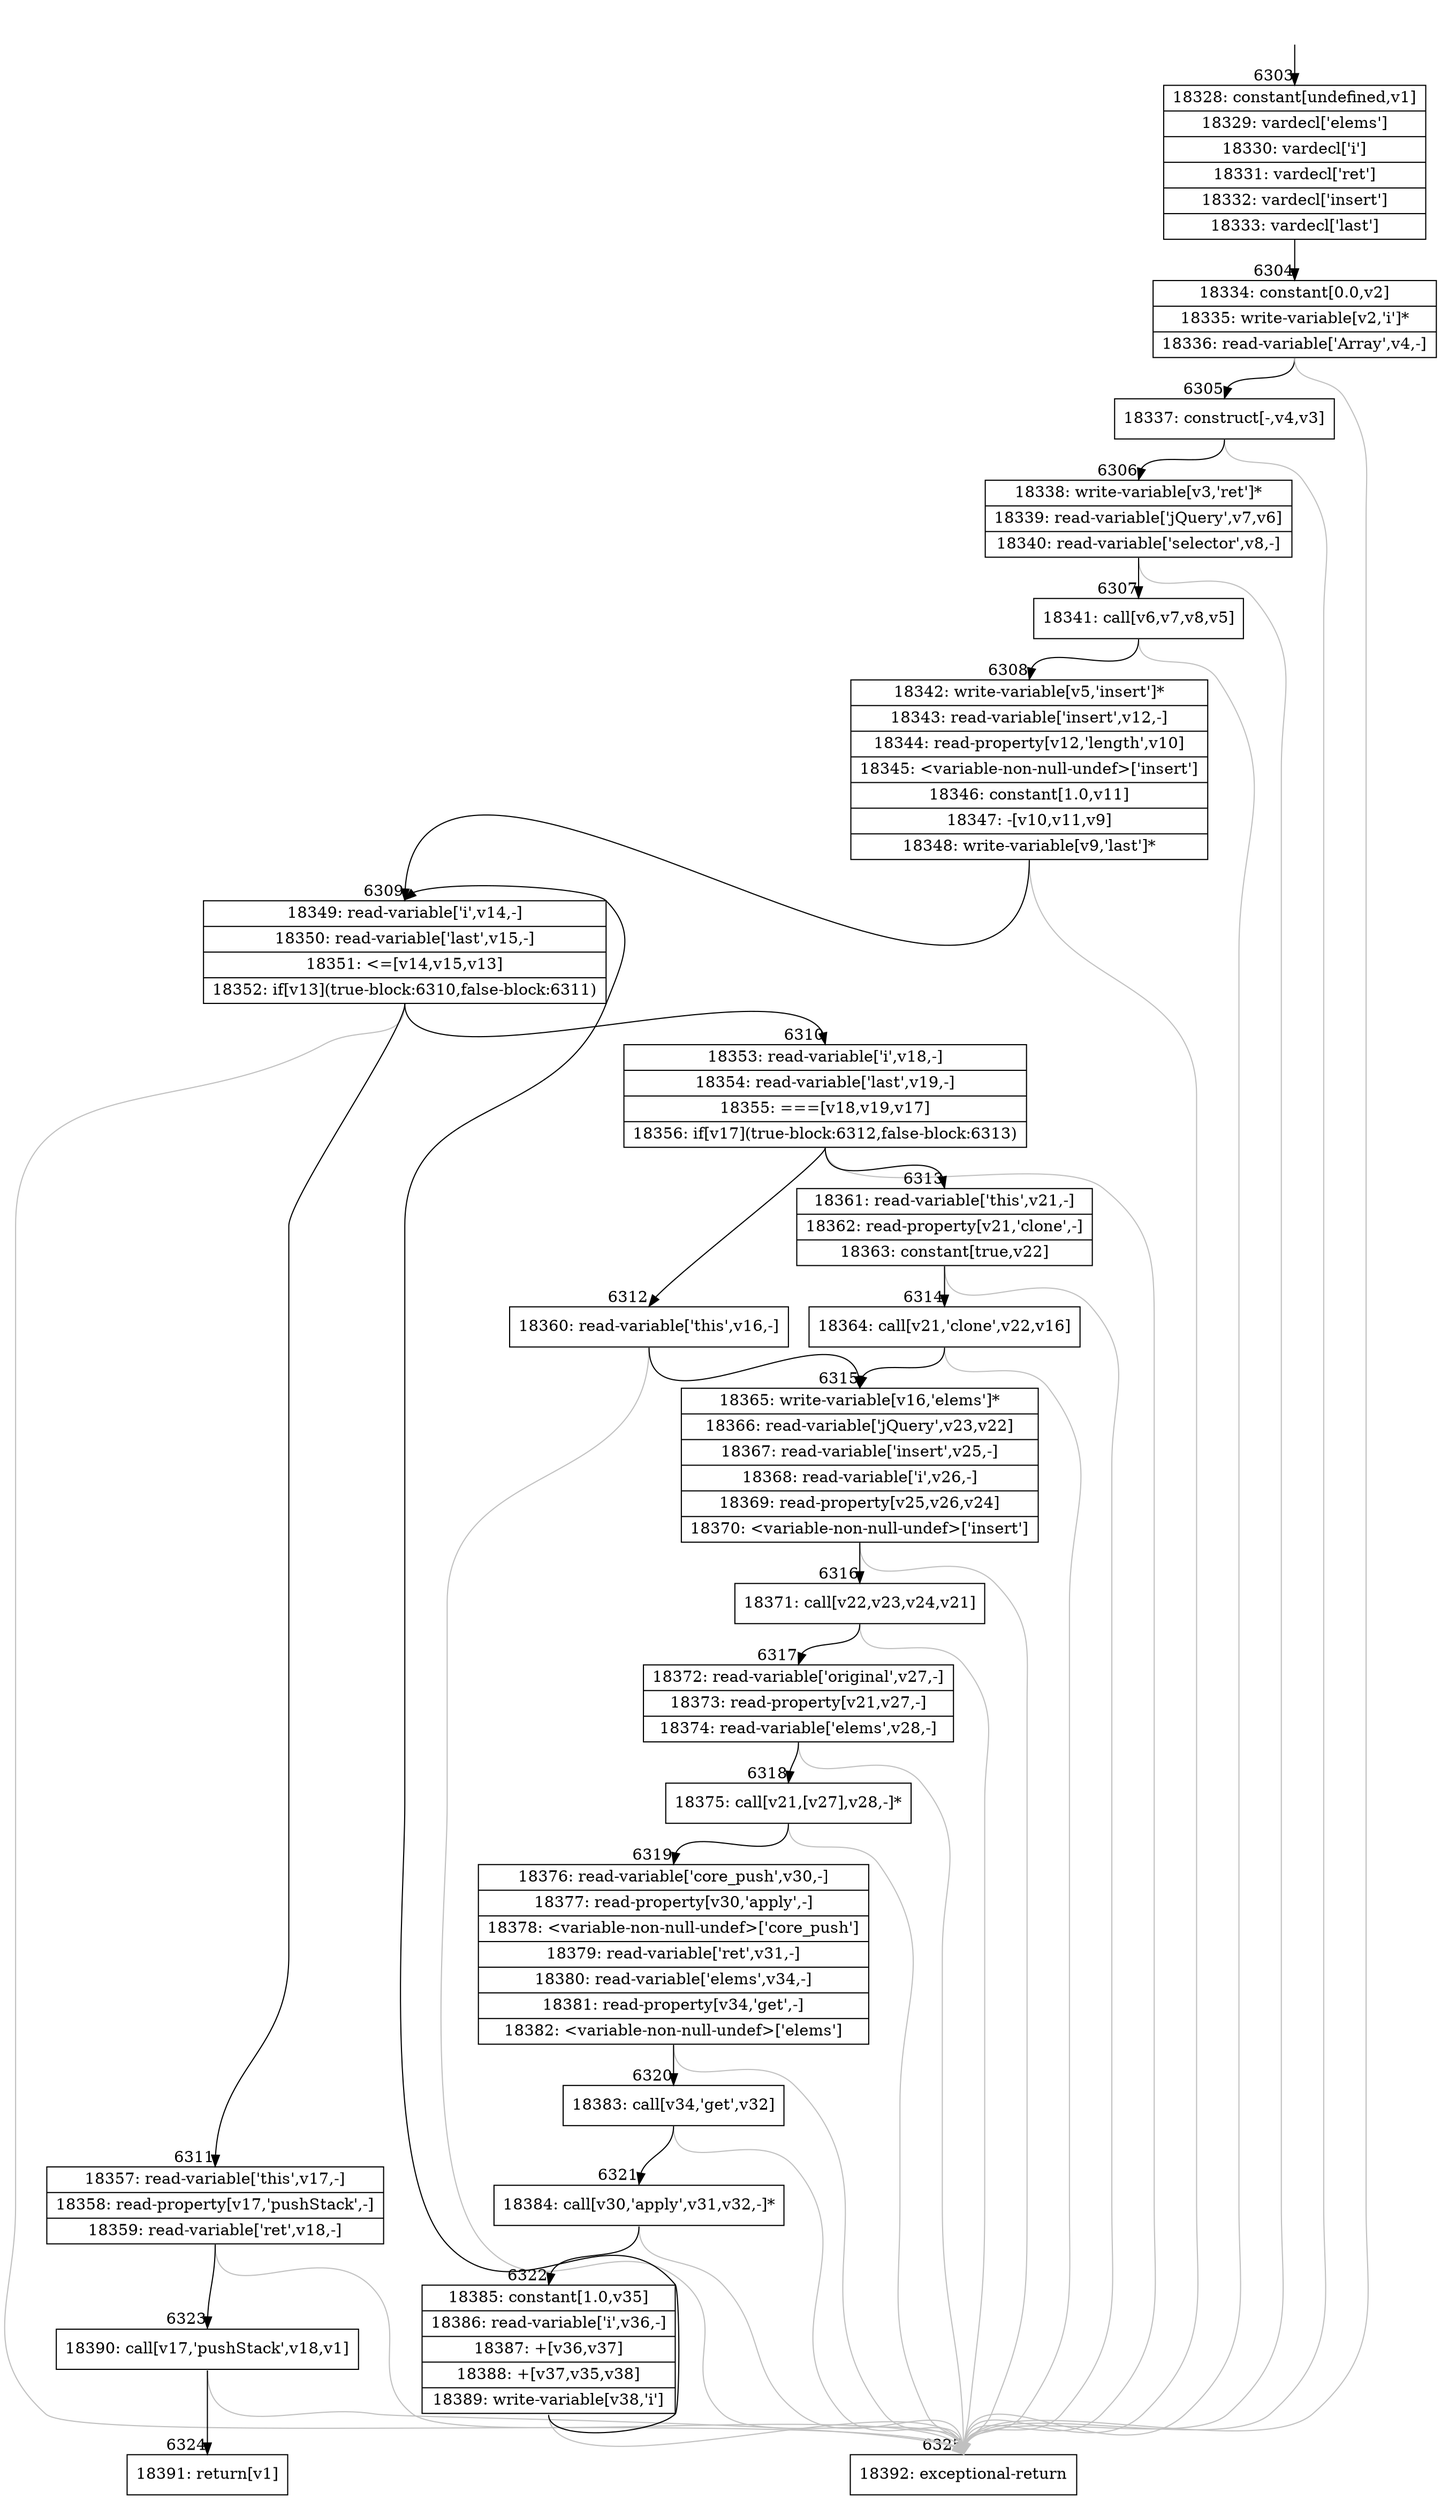 digraph {
rankdir="TD"
BB_entry411[shape=none,label=""];
BB_entry411 -> BB6303 [tailport=s, headport=n, headlabel="    6303"]
BB6303 [shape=record label="{18328: constant[undefined,v1]|18329: vardecl['elems']|18330: vardecl['i']|18331: vardecl['ret']|18332: vardecl['insert']|18333: vardecl['last']}" ] 
BB6303 -> BB6304 [tailport=s, headport=n, headlabel="      6304"]
BB6304 [shape=record label="{18334: constant[0.0,v2]|18335: write-variable[v2,'i']*|18336: read-variable['Array',v4,-]}" ] 
BB6304 -> BB6305 [tailport=s, headport=n, headlabel="      6305"]
BB6304 -> BB6325 [tailport=s, headport=n, color=gray, headlabel="      6325"]
BB6305 [shape=record label="{18337: construct[-,v4,v3]}" ] 
BB6305 -> BB6306 [tailport=s, headport=n, headlabel="      6306"]
BB6305 -> BB6325 [tailport=s, headport=n, color=gray]
BB6306 [shape=record label="{18338: write-variable[v3,'ret']*|18339: read-variable['jQuery',v7,v6]|18340: read-variable['selector',v8,-]}" ] 
BB6306 -> BB6307 [tailport=s, headport=n, headlabel="      6307"]
BB6306 -> BB6325 [tailport=s, headport=n, color=gray]
BB6307 [shape=record label="{18341: call[v6,v7,v8,v5]}" ] 
BB6307 -> BB6308 [tailport=s, headport=n, headlabel="      6308"]
BB6307 -> BB6325 [tailport=s, headport=n, color=gray]
BB6308 [shape=record label="{18342: write-variable[v5,'insert']*|18343: read-variable['insert',v12,-]|18344: read-property[v12,'length',v10]|18345: \<variable-non-null-undef\>['insert']|18346: constant[1.0,v11]|18347: -[v10,v11,v9]|18348: write-variable[v9,'last']*}" ] 
BB6308 -> BB6309 [tailport=s, headport=n, headlabel="      6309"]
BB6308 -> BB6325 [tailport=s, headport=n, color=gray]
BB6309 [shape=record label="{18349: read-variable['i',v14,-]|18350: read-variable['last',v15,-]|18351: \<=[v14,v15,v13]|18352: if[v13](true-block:6310,false-block:6311)}" ] 
BB6309 -> BB6310 [tailport=s, headport=n, headlabel="      6310"]
BB6309 -> BB6311 [tailport=s, headport=n, headlabel="      6311"]
BB6309 -> BB6325 [tailport=s, headport=n, color=gray]
BB6310 [shape=record label="{18353: read-variable['i',v18,-]|18354: read-variable['last',v19,-]|18355: ===[v18,v19,v17]|18356: if[v17](true-block:6312,false-block:6313)}" ] 
BB6310 -> BB6312 [tailport=s, headport=n, headlabel="      6312"]
BB6310 -> BB6313 [tailport=s, headport=n, headlabel="      6313"]
BB6310 -> BB6325 [tailport=s, headport=n, color=gray]
BB6311 [shape=record label="{18357: read-variable['this',v17,-]|18358: read-property[v17,'pushStack',-]|18359: read-variable['ret',v18,-]}" ] 
BB6311 -> BB6323 [tailport=s, headport=n, headlabel="      6323"]
BB6311 -> BB6325 [tailport=s, headport=n, color=gray]
BB6312 [shape=record label="{18360: read-variable['this',v16,-]}" ] 
BB6312 -> BB6315 [tailport=s, headport=n, headlabel="      6315"]
BB6312 -> BB6325 [tailport=s, headport=n, color=gray]
BB6313 [shape=record label="{18361: read-variable['this',v21,-]|18362: read-property[v21,'clone',-]|18363: constant[true,v22]}" ] 
BB6313 -> BB6314 [tailport=s, headport=n, headlabel="      6314"]
BB6313 -> BB6325 [tailport=s, headport=n, color=gray]
BB6314 [shape=record label="{18364: call[v21,'clone',v22,v16]}" ] 
BB6314 -> BB6315 [tailport=s, headport=n]
BB6314 -> BB6325 [tailport=s, headport=n, color=gray]
BB6315 [shape=record label="{18365: write-variable[v16,'elems']*|18366: read-variable['jQuery',v23,v22]|18367: read-variable['insert',v25,-]|18368: read-variable['i',v26,-]|18369: read-property[v25,v26,v24]|18370: \<variable-non-null-undef\>['insert']}" ] 
BB6315 -> BB6316 [tailport=s, headport=n, headlabel="      6316"]
BB6315 -> BB6325 [tailport=s, headport=n, color=gray]
BB6316 [shape=record label="{18371: call[v22,v23,v24,v21]}" ] 
BB6316 -> BB6317 [tailport=s, headport=n, headlabel="      6317"]
BB6316 -> BB6325 [tailport=s, headport=n, color=gray]
BB6317 [shape=record label="{18372: read-variable['original',v27,-]|18373: read-property[v21,v27,-]|18374: read-variable['elems',v28,-]}" ] 
BB6317 -> BB6318 [tailport=s, headport=n, headlabel="      6318"]
BB6317 -> BB6325 [tailport=s, headport=n, color=gray]
BB6318 [shape=record label="{18375: call[v21,[v27],v28,-]*}" ] 
BB6318 -> BB6319 [tailport=s, headport=n, headlabel="      6319"]
BB6318 -> BB6325 [tailport=s, headport=n, color=gray]
BB6319 [shape=record label="{18376: read-variable['core_push',v30,-]|18377: read-property[v30,'apply',-]|18378: \<variable-non-null-undef\>['core_push']|18379: read-variable['ret',v31,-]|18380: read-variable['elems',v34,-]|18381: read-property[v34,'get',-]|18382: \<variable-non-null-undef\>['elems']}" ] 
BB6319 -> BB6320 [tailport=s, headport=n, headlabel="      6320"]
BB6319 -> BB6325 [tailport=s, headport=n, color=gray]
BB6320 [shape=record label="{18383: call[v34,'get',v32]}" ] 
BB6320 -> BB6321 [tailport=s, headport=n, headlabel="      6321"]
BB6320 -> BB6325 [tailport=s, headport=n, color=gray]
BB6321 [shape=record label="{18384: call[v30,'apply',v31,v32,-]*}" ] 
BB6321 -> BB6322 [tailport=s, headport=n, headlabel="      6322"]
BB6321 -> BB6325 [tailport=s, headport=n, color=gray]
BB6322 [shape=record label="{18385: constant[1.0,v35]|18386: read-variable['i',v36,-]|18387: +[v36,v37]|18388: +[v37,v35,v38]|18389: write-variable[v38,'i']}" ] 
BB6322 -> BB6309 [tailport=s, headport=n]
BB6322 -> BB6325 [tailport=s, headport=n, color=gray]
BB6323 [shape=record label="{18390: call[v17,'pushStack',v18,v1]}" ] 
BB6323 -> BB6324 [tailport=s, headport=n, headlabel="      6324"]
BB6323 -> BB6325 [tailport=s, headport=n, color=gray]
BB6324 [shape=record label="{18391: return[v1]}" ] 
BB6325 [shape=record label="{18392: exceptional-return}" ] 
}
